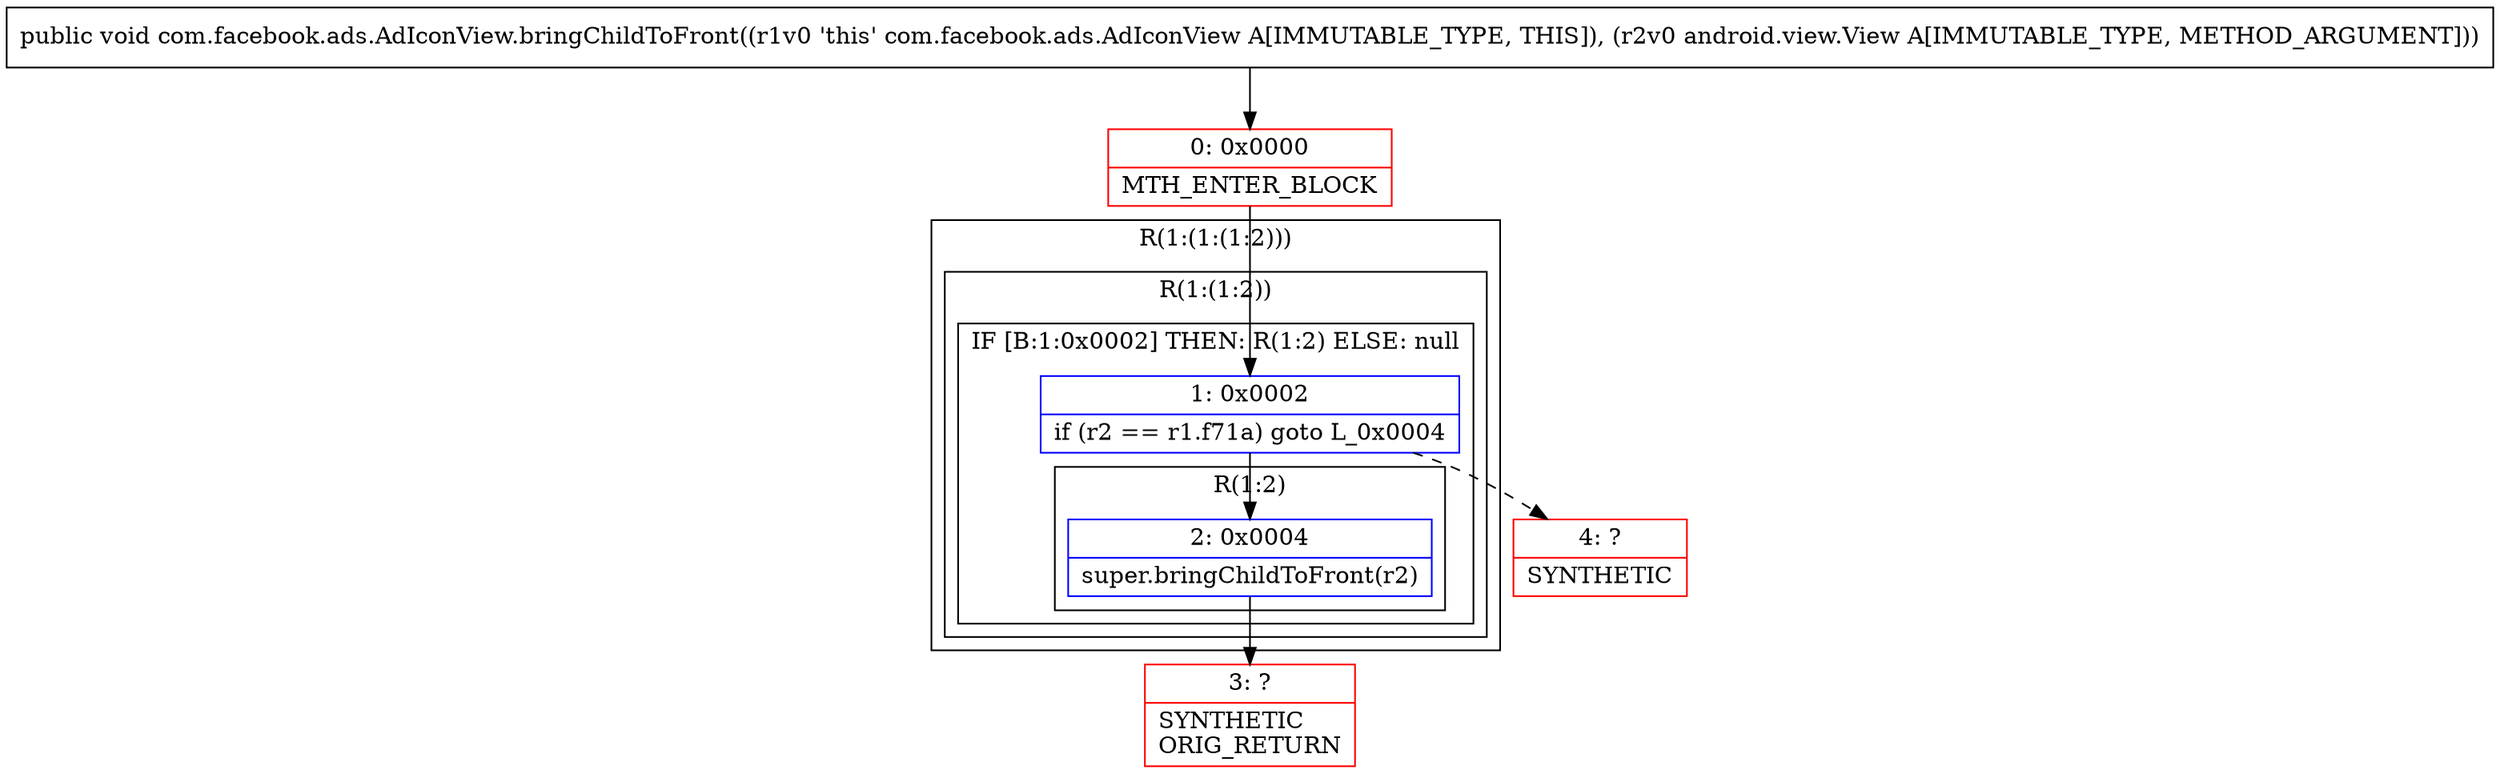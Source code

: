 digraph "CFG forcom.facebook.ads.AdIconView.bringChildToFront(Landroid\/view\/View;)V" {
subgraph cluster_Region_2125576688 {
label = "R(1:(1:(1:2)))";
node [shape=record,color=blue];
subgraph cluster_Region_2007119281 {
label = "R(1:(1:2))";
node [shape=record,color=blue];
subgraph cluster_IfRegion_1546858440 {
label = "IF [B:1:0x0002] THEN: R(1:2) ELSE: null";
node [shape=record,color=blue];
Node_1 [shape=record,label="{1\:\ 0x0002|if (r2 == r1.f71a) goto L_0x0004\l}"];
subgraph cluster_Region_1873142734 {
label = "R(1:2)";
node [shape=record,color=blue];
Node_2 [shape=record,label="{2\:\ 0x0004|super.bringChildToFront(r2)\l}"];
}
}
}
}
Node_0 [shape=record,color=red,label="{0\:\ 0x0000|MTH_ENTER_BLOCK\l}"];
Node_3 [shape=record,color=red,label="{3\:\ ?|SYNTHETIC\lORIG_RETURN\l}"];
Node_4 [shape=record,color=red,label="{4\:\ ?|SYNTHETIC\l}"];
MethodNode[shape=record,label="{public void com.facebook.ads.AdIconView.bringChildToFront((r1v0 'this' com.facebook.ads.AdIconView A[IMMUTABLE_TYPE, THIS]), (r2v0 android.view.View A[IMMUTABLE_TYPE, METHOD_ARGUMENT])) }"];
MethodNode -> Node_0;
Node_1 -> Node_2;
Node_1 -> Node_4[style=dashed];
Node_2 -> Node_3;
Node_0 -> Node_1;
}

